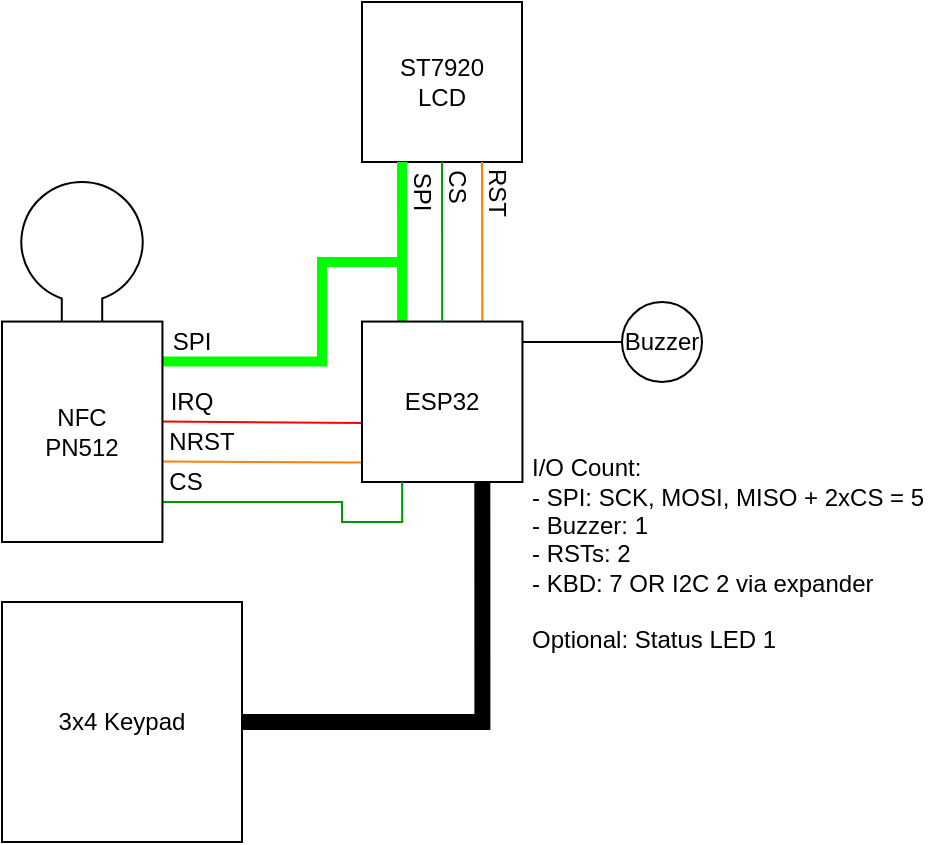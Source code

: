 <mxfile version="22.1.2" type="device">
  <diagram name="Page-1" id="hFX6SFVQFk7RdOR1kyFg">
    <mxGraphModel dx="529" dy="794" grid="1" gridSize="10" guides="1" tooltips="1" connect="1" arrows="1" fold="1" page="1" pageScale="1" pageWidth="1169" pageHeight="827" math="0" shadow="0">
      <root>
        <mxCell id="0" />
        <mxCell id="1" parent="0" />
        <mxCell id="kwvzMxAKw2EbOJjVy24W-1" value="3x4 Keypad" style="rounded=0;whiteSpace=wrap;html=1;" vertex="1" parent="1">
          <mxGeometry x="130" y="420" width="120" height="120" as="geometry" />
        </mxCell>
        <mxCell id="kwvzMxAKw2EbOJjVy24W-8" value="" style="endArrow=none;html=1;rounded=0;strokeWidth=5;fillColor=#fff2cc;strokeColor=#00FF00;edgeStyle=orthogonalEdgeStyle;" edge="1" parent="1">
          <mxGeometry width="50" height="50" relative="1" as="geometry">
            <mxPoint x="210" y="299.78" as="sourcePoint" />
            <mxPoint x="330" y="250" as="targetPoint" />
            <Array as="points">
              <mxPoint x="290" y="300" />
              <mxPoint x="290" y="250" />
              <mxPoint x="330" y="250" />
            </Array>
          </mxGeometry>
        </mxCell>
        <mxCell id="kwvzMxAKw2EbOJjVy24W-9" value="" style="endArrow=none;html=1;rounded=0;fillColor=#f8cecc;strokeColor=#FF0000;entryX=0;entryY=0.632;entryDx=0;entryDy=0;entryPerimeter=0;" edge="1" parent="1" target="kwvzMxAKw2EbOJjVy24W-18">
          <mxGeometry width="50" height="50" relative="1" as="geometry">
            <mxPoint x="210" y="329.78" as="sourcePoint" />
            <mxPoint x="260" y="329.78" as="targetPoint" />
          </mxGeometry>
        </mxCell>
        <mxCell id="kwvzMxAKw2EbOJjVy24W-10" value="" style="endArrow=none;html=1;rounded=0;strokeColor=#FF8000;entryX=0;entryY=0.878;entryDx=0;entryDy=0;entryPerimeter=0;" edge="1" parent="1" target="kwvzMxAKw2EbOJjVy24W-18">
          <mxGeometry width="50" height="50" relative="1" as="geometry">
            <mxPoint x="210" y="349.78" as="sourcePoint" />
            <mxPoint x="260" y="349.78" as="targetPoint" />
          </mxGeometry>
        </mxCell>
        <mxCell id="kwvzMxAKw2EbOJjVy24W-12" value="ST7920&lt;br&gt;LCD" style="whiteSpace=wrap;html=1;aspect=fixed;" vertex="1" parent="1">
          <mxGeometry x="310" y="120" width="80" height="80" as="geometry" />
        </mxCell>
        <mxCell id="kwvzMxAKw2EbOJjVy24W-13" value="" style="endArrow=none;html=1;rounded=0;strokeWidth=5;fillColor=#fff2cc;strokeColor=#00FF00;entryX=0.25;entryY=0;entryDx=0;entryDy=0;" edge="1" parent="1" target="kwvzMxAKw2EbOJjVy24W-18">
          <mxGeometry width="50" height="50" relative="1" as="geometry">
            <mxPoint x="330" y="200" as="sourcePoint" />
            <mxPoint x="330" y="240" as="targetPoint" />
          </mxGeometry>
        </mxCell>
        <mxCell id="kwvzMxAKw2EbOJjVy24W-15" value="" style="endArrow=none;html=1;rounded=0;strokeColor=#FF8000;exitX=0.75;exitY=1;exitDx=0;exitDy=0;entryX=0.75;entryY=0;entryDx=0;entryDy=0;" edge="1" parent="1" source="kwvzMxAKw2EbOJjVy24W-12" target="kwvzMxAKw2EbOJjVy24W-18">
          <mxGeometry width="50" height="50" relative="1" as="geometry">
            <mxPoint x="360" y="240" as="sourcePoint" />
            <mxPoint x="370" y="240" as="targetPoint" />
          </mxGeometry>
        </mxCell>
        <mxCell id="kwvzMxAKw2EbOJjVy24W-16" value="Buzzer" style="ellipse;whiteSpace=wrap;html=1;aspect=fixed;" vertex="1" parent="1">
          <mxGeometry x="440" y="270" width="40" height="40" as="geometry" />
        </mxCell>
        <mxCell id="kwvzMxAKw2EbOJjVy24W-17" value="" style="endArrow=none;html=1;rounded=0;entryX=0;entryY=0.5;entryDx=0;entryDy=0;" edge="1" parent="1" target="kwvzMxAKw2EbOJjVy24W-16">
          <mxGeometry width="50" height="50" relative="1" as="geometry">
            <mxPoint x="390" y="290" as="sourcePoint" />
            <mxPoint x="310" y="360" as="targetPoint" />
          </mxGeometry>
        </mxCell>
        <mxCell id="kwvzMxAKw2EbOJjVy24W-18" value="ESP32" style="whiteSpace=wrap;html=1;aspect=fixed;" vertex="1" parent="1">
          <mxGeometry x="310" y="279.78" width="80.22" height="80.22" as="geometry" />
        </mxCell>
        <mxCell id="kwvzMxAKw2EbOJjVy24W-20" value="IRQ" style="text;html=1;strokeColor=none;fillColor=none;align=center;verticalAlign=middle;whiteSpace=wrap;rounded=0;" vertex="1" parent="1">
          <mxGeometry x="210" y="310" width="30" height="20" as="geometry" />
        </mxCell>
        <mxCell id="kwvzMxAKw2EbOJjVy24W-22" value="NRST" style="text;html=1;strokeColor=none;fillColor=none;align=center;verticalAlign=middle;whiteSpace=wrap;rounded=0;" vertex="1" parent="1">
          <mxGeometry x="210" y="330" width="40" height="20" as="geometry" />
        </mxCell>
        <mxCell id="kwvzMxAKw2EbOJjVy24W-23" value="SPI" style="text;html=1;strokeColor=none;fillColor=none;align=center;verticalAlign=middle;whiteSpace=wrap;rounded=0;" vertex="1" parent="1">
          <mxGeometry x="210" y="282.55" width="30" height="14.89" as="geometry" />
        </mxCell>
        <mxCell id="kwvzMxAKw2EbOJjVy24W-24" value="RST" style="text;html=1;strokeColor=none;fillColor=none;align=center;verticalAlign=middle;whiteSpace=wrap;rounded=0;rotation=90;" vertex="1" parent="1">
          <mxGeometry x="362.5" y="207.5" width="30" height="15" as="geometry" />
        </mxCell>
        <mxCell id="kwvzMxAKw2EbOJjVy24W-25" value="" style="endArrow=none;html=1;rounded=0;exitX=0.5;exitY=1;exitDx=0;exitDy=0;entryX=0.5;entryY=0;entryDx=0;entryDy=0;strokeColor=#009900;" edge="1" parent="1" source="kwvzMxAKw2EbOJjVy24W-12" target="kwvzMxAKw2EbOJjVy24W-18">
          <mxGeometry width="50" height="50" relative="1" as="geometry">
            <mxPoint x="320" y="330" as="sourcePoint" />
            <mxPoint x="370" y="280" as="targetPoint" />
          </mxGeometry>
        </mxCell>
        <mxCell id="kwvzMxAKw2EbOJjVy24W-26" value="" style="endArrow=none;html=1;rounded=0;exitX=0.999;exitY=0.839;exitDx=0;exitDy=0;entryX=0.25;entryY=1;entryDx=0;entryDy=0;strokeColor=#009900;edgeStyle=orthogonalEdgeStyle;exitPerimeter=0;" edge="1" parent="1" source="kwvzMxAKw2EbOJjVy24W-5" target="kwvzMxAKw2EbOJjVy24W-18">
          <mxGeometry width="50" height="50" relative="1" as="geometry">
            <mxPoint x="224.71" y="380" as="sourcePoint" />
            <mxPoint x="224.71" y="460" as="targetPoint" />
            <Array as="points">
              <mxPoint x="210" y="370" />
              <mxPoint x="300" y="370" />
              <mxPoint x="300" y="380" />
              <mxPoint x="330" y="380" />
            </Array>
          </mxGeometry>
        </mxCell>
        <mxCell id="kwvzMxAKw2EbOJjVy24W-5" value="NFC&lt;br&gt;PN512" style="whiteSpace=wrap;html=1;" vertex="1" parent="1">
          <mxGeometry x="130" y="279.78" width="80.22" height="110.22" as="geometry" />
        </mxCell>
        <mxCell id="kwvzMxAKw2EbOJjVy24W-6" value="" style="verticalLabelPosition=bottom;shadow=0;dashed=0;align=center;html=1;verticalAlign=top;shape=mxgraph.electrical.radio.loop_antenna;" vertex="1" parent="1">
          <mxGeometry x="137.6" y="210" width="64.8" height="69.78" as="geometry" />
        </mxCell>
        <mxCell id="kwvzMxAKw2EbOJjVy24W-28" value="CS" style="text;html=1;strokeColor=none;fillColor=none;align=center;verticalAlign=middle;whiteSpace=wrap;rounded=0;" vertex="1" parent="1">
          <mxGeometry x="212" y="350" width="20" height="20" as="geometry" />
        </mxCell>
        <mxCell id="kwvzMxAKw2EbOJjVy24W-29" value="CS" style="text;html=1;strokeColor=none;fillColor=none;align=center;verticalAlign=middle;whiteSpace=wrap;rounded=0;rotation=90;" vertex="1" parent="1">
          <mxGeometry x="347.5" y="205.5" width="20" height="13" as="geometry" />
        </mxCell>
        <mxCell id="kwvzMxAKw2EbOJjVy24W-30" value="SPI" style="text;html=1;strokeColor=none;fillColor=none;align=center;verticalAlign=middle;whiteSpace=wrap;rounded=0;rotation=90;" vertex="1" parent="1">
          <mxGeometry x="325" y="207.56" width="30" height="14.89" as="geometry" />
        </mxCell>
        <mxCell id="kwvzMxAKw2EbOJjVy24W-31" value="" style="endArrow=none;html=1;rounded=0;exitX=1;exitY=0.5;exitDx=0;exitDy=0;entryX=0.75;entryY=1;entryDx=0;entryDy=0;edgeStyle=orthogonalEdgeStyle;strokeWidth=8;" edge="1" parent="1" source="kwvzMxAKw2EbOJjVy24W-1" target="kwvzMxAKw2EbOJjVy24W-18">
          <mxGeometry width="50" height="50" relative="1" as="geometry">
            <mxPoint x="290" y="500" as="sourcePoint" />
            <mxPoint x="340" y="450" as="targetPoint" />
          </mxGeometry>
        </mxCell>
        <mxCell id="kwvzMxAKw2EbOJjVy24W-33" value="I/O Count:&lt;br&gt;- SPI: SCK, MOSI, MISO + 2xCS = 5&lt;br&gt;- Buzzer: 1&lt;br&gt;- RSTs: 2&lt;br&gt;- KBD: 7 OR I2C 2 via expander&lt;br&gt;&lt;br&gt;Optional: Status LED 1" style="text;html=1;strokeColor=none;fillColor=none;align=left;verticalAlign=middle;whiteSpace=wrap;rounded=0;" vertex="1" parent="1">
          <mxGeometry x="392.5" y="312.5" width="207.5" height="167.5" as="geometry" />
        </mxCell>
      </root>
    </mxGraphModel>
  </diagram>
</mxfile>
